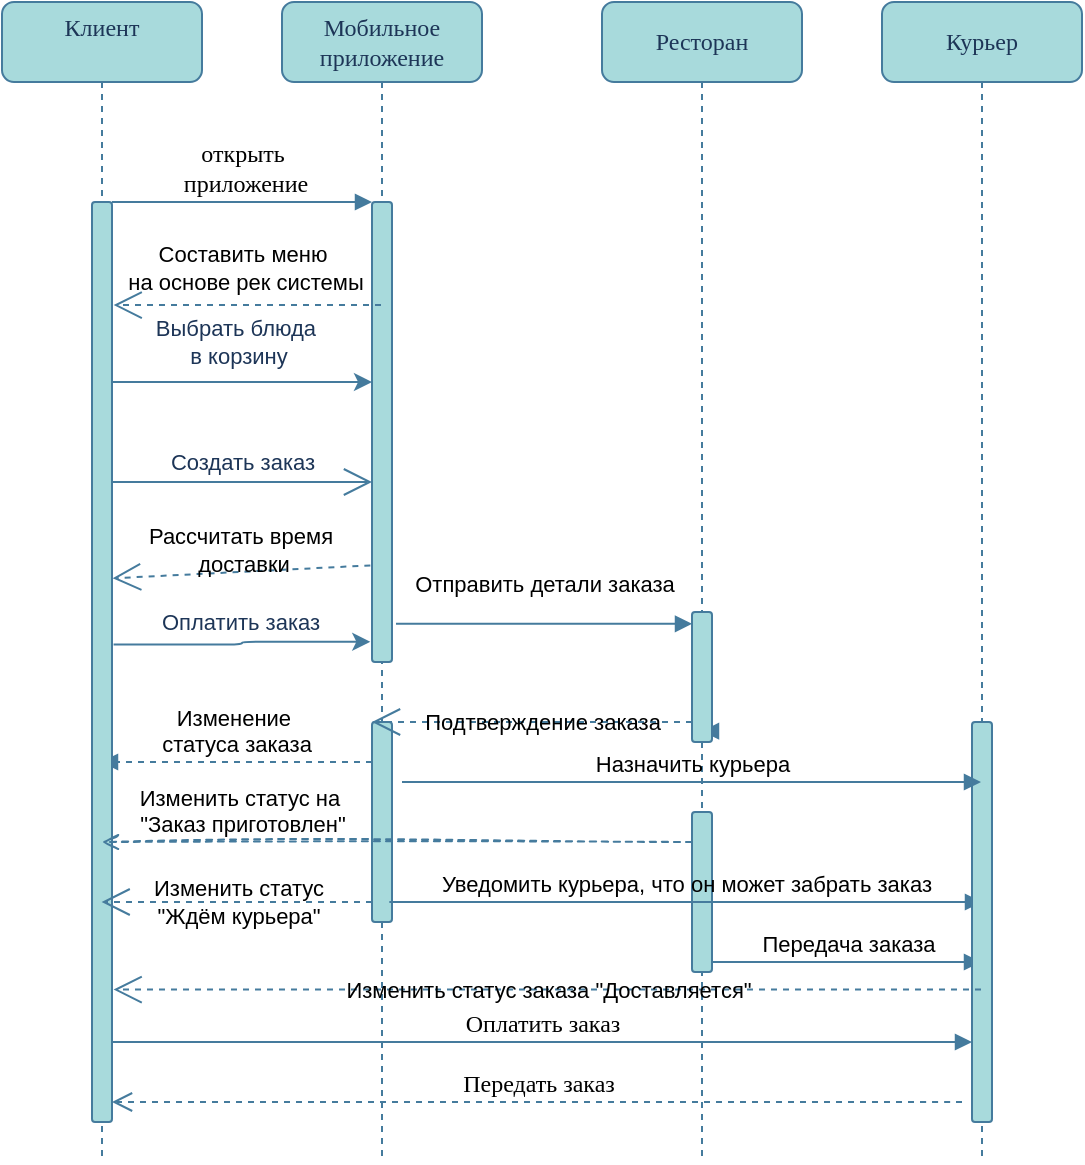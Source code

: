 <mxfile version="24.4.8" type="device">
  <diagram name="Page-1" id="13e1069c-82ec-6db2-03f1-153e76fe0fe0">
    <mxGraphModel dx="1050" dy="567" grid="1" gridSize="10" guides="1" tooltips="1" connect="1" arrows="1" fold="1" page="1" pageScale="1" pageWidth="1100" pageHeight="850" background="none" math="0" shadow="0">
      <root>
        <mxCell id="0" />
        <mxCell id="1" parent="0" />
        <mxCell id="7baba1c4bc27f4b0-2" value="Мобильное приложение" style="shape=umlLifeline;perimeter=lifelinePerimeter;whiteSpace=wrap;html=1;container=1;collapsible=0;recursiveResize=0;outlineConnect=0;rounded=1;shadow=0;comic=0;labelBackgroundColor=none;strokeWidth=1;fontFamily=Verdana;fontSize=12;align=center;fillColor=#A8DADC;strokeColor=#457B9D;fontColor=#1D3557;" parent="1" vertex="1">
          <mxGeometry x="240" y="80" width="100" height="580" as="geometry" />
        </mxCell>
        <mxCell id="7baba1c4bc27f4b0-10" value="" style="html=1;points=[];perimeter=orthogonalPerimeter;rounded=1;shadow=0;comic=0;labelBackgroundColor=none;strokeWidth=1;fontFamily=Verdana;fontSize=12;align=center;fillColor=#A8DADC;strokeColor=#457B9D;fontColor=#1D3557;" parent="7baba1c4bc27f4b0-2" vertex="1">
          <mxGeometry x="45" y="100" width="10" height="230" as="geometry" />
        </mxCell>
        <mxCell id="b2K1SDZUfyaz3v4ut0lS-14" value="" style="html=1;points=[[0,0,0,0,5],[0,1,0,0,-5],[1,0,0,0,5],[1,1,0,0,-5]];perimeter=orthogonalPerimeter;outlineConnect=0;targetShapes=umlLifeline;portConstraint=eastwest;newEdgeStyle={&quot;curved&quot;:0,&quot;rounded&quot;:0};rounded=1;labelBackgroundColor=none;fillColor=#A8DADC;strokeColor=#457B9D;fontColor=#1D3557;" parent="7baba1c4bc27f4b0-2" vertex="1">
          <mxGeometry x="45" y="360" width="10" height="100" as="geometry" />
        </mxCell>
        <mxCell id="b2K1SDZUfyaz3v4ut0lS-15" value="Изменение&amp;nbsp;&lt;div&gt;статуса заказа&lt;/div&gt;" style="html=1;verticalAlign=bottom;endArrow=block;curved=0;rounded=1;dashed=1;labelBackgroundColor=none;strokeColor=#457B9D;fontColor=default;" parent="7baba1c4bc27f4b0-2" edge="1">
          <mxGeometry width="80" relative="1" as="geometry">
            <mxPoint x="45" y="380" as="sourcePoint" />
            <mxPoint x="-90.5" y="380" as="targetPoint" />
          </mxGeometry>
        </mxCell>
        <mxCell id="7baba1c4bc27f4b0-23" value="Оплатить заказ" style="html=1;verticalAlign=bottom;endArrow=block;entryX=0;entryY=0;labelBackgroundColor=none;fontFamily=Verdana;fontSize=12;strokeColor=#457B9D;fontColor=default;" parent="7baba1c4bc27f4b0-2" edge="1">
          <mxGeometry relative="1" as="geometry">
            <mxPoint x="-85" y="520.0" as="sourcePoint" />
            <mxPoint x="345" y="520.0" as="targetPoint" />
          </mxGeometry>
        </mxCell>
        <mxCell id="7baba1c4bc27f4b0-30" value="Передать заказ" style="html=1;verticalAlign=bottom;endArrow=open;dashed=1;endSize=8;labelBackgroundColor=none;fontFamily=Verdana;fontSize=12;edgeStyle=elbowEdgeStyle;elbow=vertical;strokeColor=#457B9D;fontColor=default;" parent="7baba1c4bc27f4b0-2" edge="1">
          <mxGeometry relative="1" as="geometry">
            <mxPoint x="-85" y="550" as="targetPoint" />
            <Array as="points">
              <mxPoint x="330" y="550" />
            </Array>
            <mxPoint x="340" y="550" as="sourcePoint" />
          </mxGeometry>
        </mxCell>
        <mxCell id="7baba1c4bc27f4b0-3" value="Ресторан" style="shape=umlLifeline;perimeter=lifelinePerimeter;whiteSpace=wrap;html=1;container=1;collapsible=0;recursiveResize=0;outlineConnect=0;rounded=1;shadow=0;comic=0;labelBackgroundColor=none;strokeWidth=1;fontFamily=Verdana;fontSize=12;align=center;fillColor=#A8DADC;strokeColor=#457B9D;fontColor=#1D3557;" parent="1" vertex="1">
          <mxGeometry x="400" y="80" width="100" height="580" as="geometry" />
        </mxCell>
        <mxCell id="b2K1SDZUfyaz3v4ut0lS-17" value="" style="html=1;points=[[0,0,0,0,5],[0,1,0,0,-5],[1,0,0,0,5],[1,1,0,0,-5]];perimeter=orthogonalPerimeter;outlineConnect=0;targetShapes=umlLifeline;portConstraint=eastwest;newEdgeStyle={&quot;curved&quot;:0,&quot;rounded&quot;:0};rounded=1;labelBackgroundColor=none;fillColor=#A8DADC;strokeColor=#457B9D;fontColor=#1D3557;" parent="7baba1c4bc27f4b0-3" vertex="1">
          <mxGeometry x="45" y="405" width="10" height="80" as="geometry" />
        </mxCell>
        <mxCell id="b2K1SDZUfyaz3v4ut0lS-20" value="Уведомить курьера, что он может забрать заказ" style="html=1;verticalAlign=bottom;endArrow=block;curved=0;rounded=1;labelBackgroundColor=none;strokeColor=#457B9D;fontColor=default;" parent="7baba1c4bc27f4b0-3" edge="1">
          <mxGeometry width="80" relative="1" as="geometry">
            <mxPoint x="-106.33" y="450.0" as="sourcePoint" />
            <mxPoint x="190" y="450" as="targetPoint" />
          </mxGeometry>
        </mxCell>
        <mxCell id="7baba1c4bc27f4b0-4" value="Курьер" style="shape=umlLifeline;perimeter=lifelinePerimeter;whiteSpace=wrap;html=1;container=1;collapsible=0;recursiveResize=0;outlineConnect=0;rounded=1;shadow=0;comic=0;labelBackgroundColor=none;strokeWidth=1;fontFamily=Verdana;fontSize=12;align=center;fillColor=#A8DADC;strokeColor=#457B9D;fontColor=#1D3557;" parent="1" vertex="1">
          <mxGeometry x="540" y="80" width="100" height="580" as="geometry" />
        </mxCell>
        <mxCell id="b2K1SDZUfyaz3v4ut0lS-21" value="Передача заказа" style="html=1;verticalAlign=bottom;endArrow=block;curved=0;rounded=1;labelBackgroundColor=none;strokeColor=#457B9D;fontColor=default;" parent="7baba1c4bc27f4b0-4" edge="1">
          <mxGeometry width="80" relative="1" as="geometry">
            <mxPoint x="-85" y="480" as="sourcePoint" />
            <mxPoint x="49.5" y="480" as="targetPoint" />
          </mxGeometry>
        </mxCell>
        <mxCell id="7baba1c4bc27f4b0-8" value="Клиент&lt;div&gt;&lt;br&gt;&lt;/div&gt;" style="shape=umlLifeline;perimeter=lifelinePerimeter;whiteSpace=wrap;html=1;container=1;collapsible=0;recursiveResize=0;outlineConnect=0;rounded=1;shadow=0;comic=0;labelBackgroundColor=none;strokeWidth=1;fontFamily=Verdana;fontSize=12;align=center;fillColor=#A8DADC;strokeColor=#457B9D;fontColor=#1D3557;" parent="1" vertex="1">
          <mxGeometry x="100" y="80" width="100" height="580" as="geometry" />
        </mxCell>
        <mxCell id="7baba1c4bc27f4b0-9" value="" style="html=1;points=[];perimeter=orthogonalPerimeter;rounded=1;shadow=0;comic=0;labelBackgroundColor=none;strokeWidth=1;fontFamily=Verdana;fontSize=12;align=center;fillColor=#A8DADC;strokeColor=#457B9D;fontColor=#1D3557;" parent="7baba1c4bc27f4b0-8" vertex="1">
          <mxGeometry x="45" y="100" width="10" height="460" as="geometry" />
        </mxCell>
        <mxCell id="b2K1SDZUfyaz3v4ut0lS-6" value="" style="endArrow=open;endFill=1;endSize=12;html=1;rounded=1;labelBackgroundColor=none;strokeColor=#457B9D;fontColor=default;" parent="7baba1c4bc27f4b0-8" edge="1">
          <mxGeometry width="160" relative="1" as="geometry">
            <mxPoint x="55" y="240" as="sourcePoint" />
            <mxPoint x="185" y="240" as="targetPoint" />
          </mxGeometry>
        </mxCell>
        <mxCell id="b2K1SDZUfyaz3v4ut0lS-7" value="Создать заказ" style="edgeLabel;html=1;align=center;verticalAlign=middle;resizable=0;points=[];rounded=1;labelBackgroundColor=none;fontColor=#1D3557;" parent="b2K1SDZUfyaz3v4ut0lS-6" vertex="1" connectable="0">
          <mxGeometry x="-0.154" y="1" relative="1" as="geometry">
            <mxPoint x="10" y="-9" as="offset" />
          </mxGeometry>
        </mxCell>
        <mxCell id="7baba1c4bc27f4b0-22" value="" style="html=1;points=[];perimeter=orthogonalPerimeter;rounded=1;shadow=0;comic=0;labelBackgroundColor=none;strokeWidth=1;fontFamily=Verdana;fontSize=12;align=center;fillColor=#A8DADC;strokeColor=#457B9D;fontColor=#1D3557;" parent="1" vertex="1">
          <mxGeometry x="585" y="440" width="10" height="200" as="geometry" />
        </mxCell>
        <mxCell id="7baba1c4bc27f4b0-11" value="открыть&lt;div&gt;&amp;nbsp;приложение&lt;/div&gt;" style="html=1;verticalAlign=bottom;endArrow=block;entryX=0;entryY=0;labelBackgroundColor=none;fontFamily=Verdana;fontSize=12;edgeStyle=elbowEdgeStyle;elbow=vertical;strokeColor=#457B9D;fontColor=default;" parent="1" source="7baba1c4bc27f4b0-9" target="7baba1c4bc27f4b0-10" edge="1">
          <mxGeometry relative="1" as="geometry">
            <mxPoint x="220" y="190" as="sourcePoint" />
          </mxGeometry>
        </mxCell>
        <mxCell id="b2K1SDZUfyaz3v4ut0lS-4" value="Составить меню&lt;div&gt;&amp;nbsp;на основе рек системы&lt;/div&gt;" style="endArrow=open;endSize=12;dashed=1;html=1;rounded=1;entryX=1.083;entryY=0.112;entryDx=0;entryDy=0;entryPerimeter=0;labelBackgroundColor=none;strokeColor=#457B9D;fontColor=default;" parent="1" source="7baba1c4bc27f4b0-2" target="7baba1c4bc27f4b0-9" edge="1">
          <mxGeometry x="0.04" y="-19" width="160" relative="1" as="geometry">
            <mxPoint x="310" y="230" as="sourcePoint" />
            <mxPoint x="470" y="230" as="targetPoint" />
            <mxPoint as="offset" />
          </mxGeometry>
        </mxCell>
        <mxCell id="b2K1SDZUfyaz3v4ut0lS-2" value="" style="endArrow=classic;html=1;rounded=1;labelBackgroundColor=none;strokeColor=#457B9D;fontColor=default;" parent="1" edge="1">
          <mxGeometry width="50" height="50" relative="1" as="geometry">
            <mxPoint x="154.667" y="270" as="sourcePoint" />
            <mxPoint x="285" y="270" as="targetPoint" />
          </mxGeometry>
        </mxCell>
        <mxCell id="b2K1SDZUfyaz3v4ut0lS-5" value="Выбрать блюда&amp;nbsp;&lt;div&gt;в корзину&lt;/div&gt;" style="edgeLabel;html=1;align=center;verticalAlign=middle;resizable=0;points=[];rounded=1;labelBackgroundColor=none;fontColor=#1D3557;" parent="b2K1SDZUfyaz3v4ut0lS-2" vertex="1" connectable="0">
          <mxGeometry x="-0.036" y="-1" relative="1" as="geometry">
            <mxPoint y="-21" as="offset" />
          </mxGeometry>
        </mxCell>
        <mxCell id="b2K1SDZUfyaz3v4ut0lS-8" value="Рассчитать время&lt;div&gt;&amp;nbsp;доставки&lt;/div&gt;" style="endArrow=open;endSize=12;dashed=1;html=1;rounded=1;exitX=-0.083;exitY=0.79;exitDx=0;exitDy=0;exitPerimeter=0;entryX=1.033;entryY=0.409;entryDx=0;entryDy=0;entryPerimeter=0;labelBackgroundColor=none;strokeColor=#457B9D;fontColor=default;" parent="1" source="7baba1c4bc27f4b0-10" target="7baba1c4bc27f4b0-9" edge="1">
          <mxGeometry x="-0.002" y="-11" width="160" relative="1" as="geometry">
            <mxPoint x="310" y="310" as="sourcePoint" />
            <mxPoint x="160" y="360" as="targetPoint" />
            <mxPoint as="offset" />
          </mxGeometry>
        </mxCell>
        <mxCell id="b2K1SDZUfyaz3v4ut0lS-9" style="edgeStyle=orthogonalEdgeStyle;rounded=1;orthogonalLoop=1;jettySize=auto;html=1;entryX=-0.086;entryY=0.956;entryDx=0;entryDy=0;entryPerimeter=0;exitX=1.079;exitY=0.481;exitDx=0;exitDy=0;exitPerimeter=0;labelBackgroundColor=none;strokeColor=#457B9D;fontColor=default;" parent="1" source="7baba1c4bc27f4b0-9" target="7baba1c4bc27f4b0-10" edge="1">
          <mxGeometry relative="1" as="geometry" />
        </mxCell>
        <mxCell id="b2K1SDZUfyaz3v4ut0lS-10" value="Оплатить заказ" style="edgeLabel;html=1;align=center;verticalAlign=middle;resizable=0;points=[];rounded=1;labelBackgroundColor=none;fontColor=#1D3557;" parent="b2K1SDZUfyaz3v4ut0lS-9" vertex="1" connectable="0">
          <mxGeometry x="0.008" y="2" relative="1" as="geometry">
            <mxPoint x="-1" y="-8" as="offset" />
          </mxGeometry>
        </mxCell>
        <mxCell id="b2K1SDZUfyaz3v4ut0lS-11" value="Отправить детали заказа" style="html=1;verticalAlign=bottom;endArrow=block;curved=0;rounded=1;exitX=1.2;exitY=0.917;exitDx=0;exitDy=0;exitPerimeter=0;labelBackgroundColor=none;strokeColor=#457B9D;fontColor=default;" parent="1" source="7baba1c4bc27f4b0-13" target="7baba1c4bc27f4b0-3" edge="1">
          <mxGeometry x="1" y="-102" width="80" relative="1" as="geometry">
            <mxPoint x="290" y="230" as="sourcePoint" />
            <mxPoint x="370" y="230" as="targetPoint" />
            <mxPoint x="-79" y="37" as="offset" />
          </mxGeometry>
        </mxCell>
        <mxCell id="b2K1SDZUfyaz3v4ut0lS-12" value="" style="html=1;verticalAlign=bottom;endArrow=block;curved=0;rounded=1;exitX=1.2;exitY=0.917;exitDx=0;exitDy=0;exitPerimeter=0;labelBackgroundColor=none;strokeColor=#457B9D;fontColor=default;" parent="1" source="7baba1c4bc27f4b0-10" target="7baba1c4bc27f4b0-13" edge="1">
          <mxGeometry x="-0.003" width="80" relative="1" as="geometry">
            <mxPoint x="297" y="391" as="sourcePoint" />
            <mxPoint x="450" y="391" as="targetPoint" />
            <mxPoint as="offset" />
          </mxGeometry>
        </mxCell>
        <mxCell id="7baba1c4bc27f4b0-13" value="" style="html=1;points=[];perimeter=orthogonalPerimeter;rounded=1;shadow=0;comic=0;labelBackgroundColor=none;strokeWidth=1;fontFamily=Verdana;fontSize=12;align=center;fillColor=#A8DADC;strokeColor=#457B9D;fontColor=#1D3557;" parent="1" vertex="1">
          <mxGeometry x="445" y="385" width="10" height="65" as="geometry" />
        </mxCell>
        <mxCell id="b2K1SDZUfyaz3v4ut0lS-13" value="Подтверждение заказа" style="endArrow=open;endSize=12;dashed=1;html=1;rounded=1;labelBackgroundColor=none;strokeColor=#457B9D;fontColor=default;" parent="1" edge="1">
          <mxGeometry x="-0.062" width="160" relative="1" as="geometry">
            <mxPoint x="445" y="440" as="sourcePoint" />
            <mxPoint x="285" y="440" as="targetPoint" />
            <Array as="points">
              <mxPoint x="370" y="440" />
            </Array>
            <mxPoint as="offset" />
          </mxGeometry>
        </mxCell>
        <mxCell id="b2K1SDZUfyaz3v4ut0lS-16" value="Назначить курьера" style="html=1;verticalAlign=bottom;endArrow=block;curved=0;rounded=1;labelBackgroundColor=none;strokeColor=#457B9D;fontColor=default;" parent="1" target="7baba1c4bc27f4b0-4" edge="1">
          <mxGeometry width="80" relative="1" as="geometry">
            <mxPoint x="300" y="470" as="sourcePoint" />
            <mxPoint x="370" y="400" as="targetPoint" />
          </mxGeometry>
        </mxCell>
        <mxCell id="b2K1SDZUfyaz3v4ut0lS-19" value="Изменить статус на&amp;nbsp;&lt;div&gt;&quot;Заказ приготовлен&quot;&lt;/div&gt;" style="html=1;verticalAlign=bottom;endArrow=open;curved=0;rounded=1;dashed=1;endFill=0;sketch=1;curveFitting=1;jiggle=2;labelBackgroundColor=none;strokeColor=#457B9D;fontColor=default;" parent="1" target="7baba1c4bc27f4b0-8" edge="1">
          <mxGeometry x="0.524" width="80" relative="1" as="geometry">
            <mxPoint x="445" y="500" as="sourcePoint" />
            <mxPoint x="289.81" y="500" as="targetPoint" />
            <mxPoint as="offset" />
          </mxGeometry>
        </mxCell>
        <mxCell id="b2K1SDZUfyaz3v4ut0lS-22" value="Изменить статус заказа &quot;Доставляется&quot;" style="endArrow=open;endSize=12;dashed=1;html=1;rounded=1;entryX=1.079;entryY=0.856;entryDx=0;entryDy=0;entryPerimeter=0;labelBackgroundColor=none;strokeColor=#457B9D;fontColor=default;" parent="1" source="7baba1c4bc27f4b0-4" target="7baba1c4bc27f4b0-9" edge="1">
          <mxGeometry width="160" relative="1" as="geometry">
            <mxPoint x="340" y="490" as="sourcePoint" />
            <mxPoint x="500" y="490" as="targetPoint" />
          </mxGeometry>
        </mxCell>
        <mxCell id="b2K1SDZUfyaz3v4ut0lS-23" value="Изменить статус&lt;div&gt;&quot;Ждём курьера&quot;&lt;/div&gt;" style="endArrow=open;endSize=12;dashed=1;html=1;rounded=1;labelBackgroundColor=none;strokeColor=#457B9D;fontColor=default;" parent="1" edge="1">
          <mxGeometry width="160" relative="1" as="geometry">
            <mxPoint x="285" y="530" as="sourcePoint" />
            <mxPoint x="149.81" y="530" as="targetPoint" />
          </mxGeometry>
        </mxCell>
      </root>
    </mxGraphModel>
  </diagram>
</mxfile>
